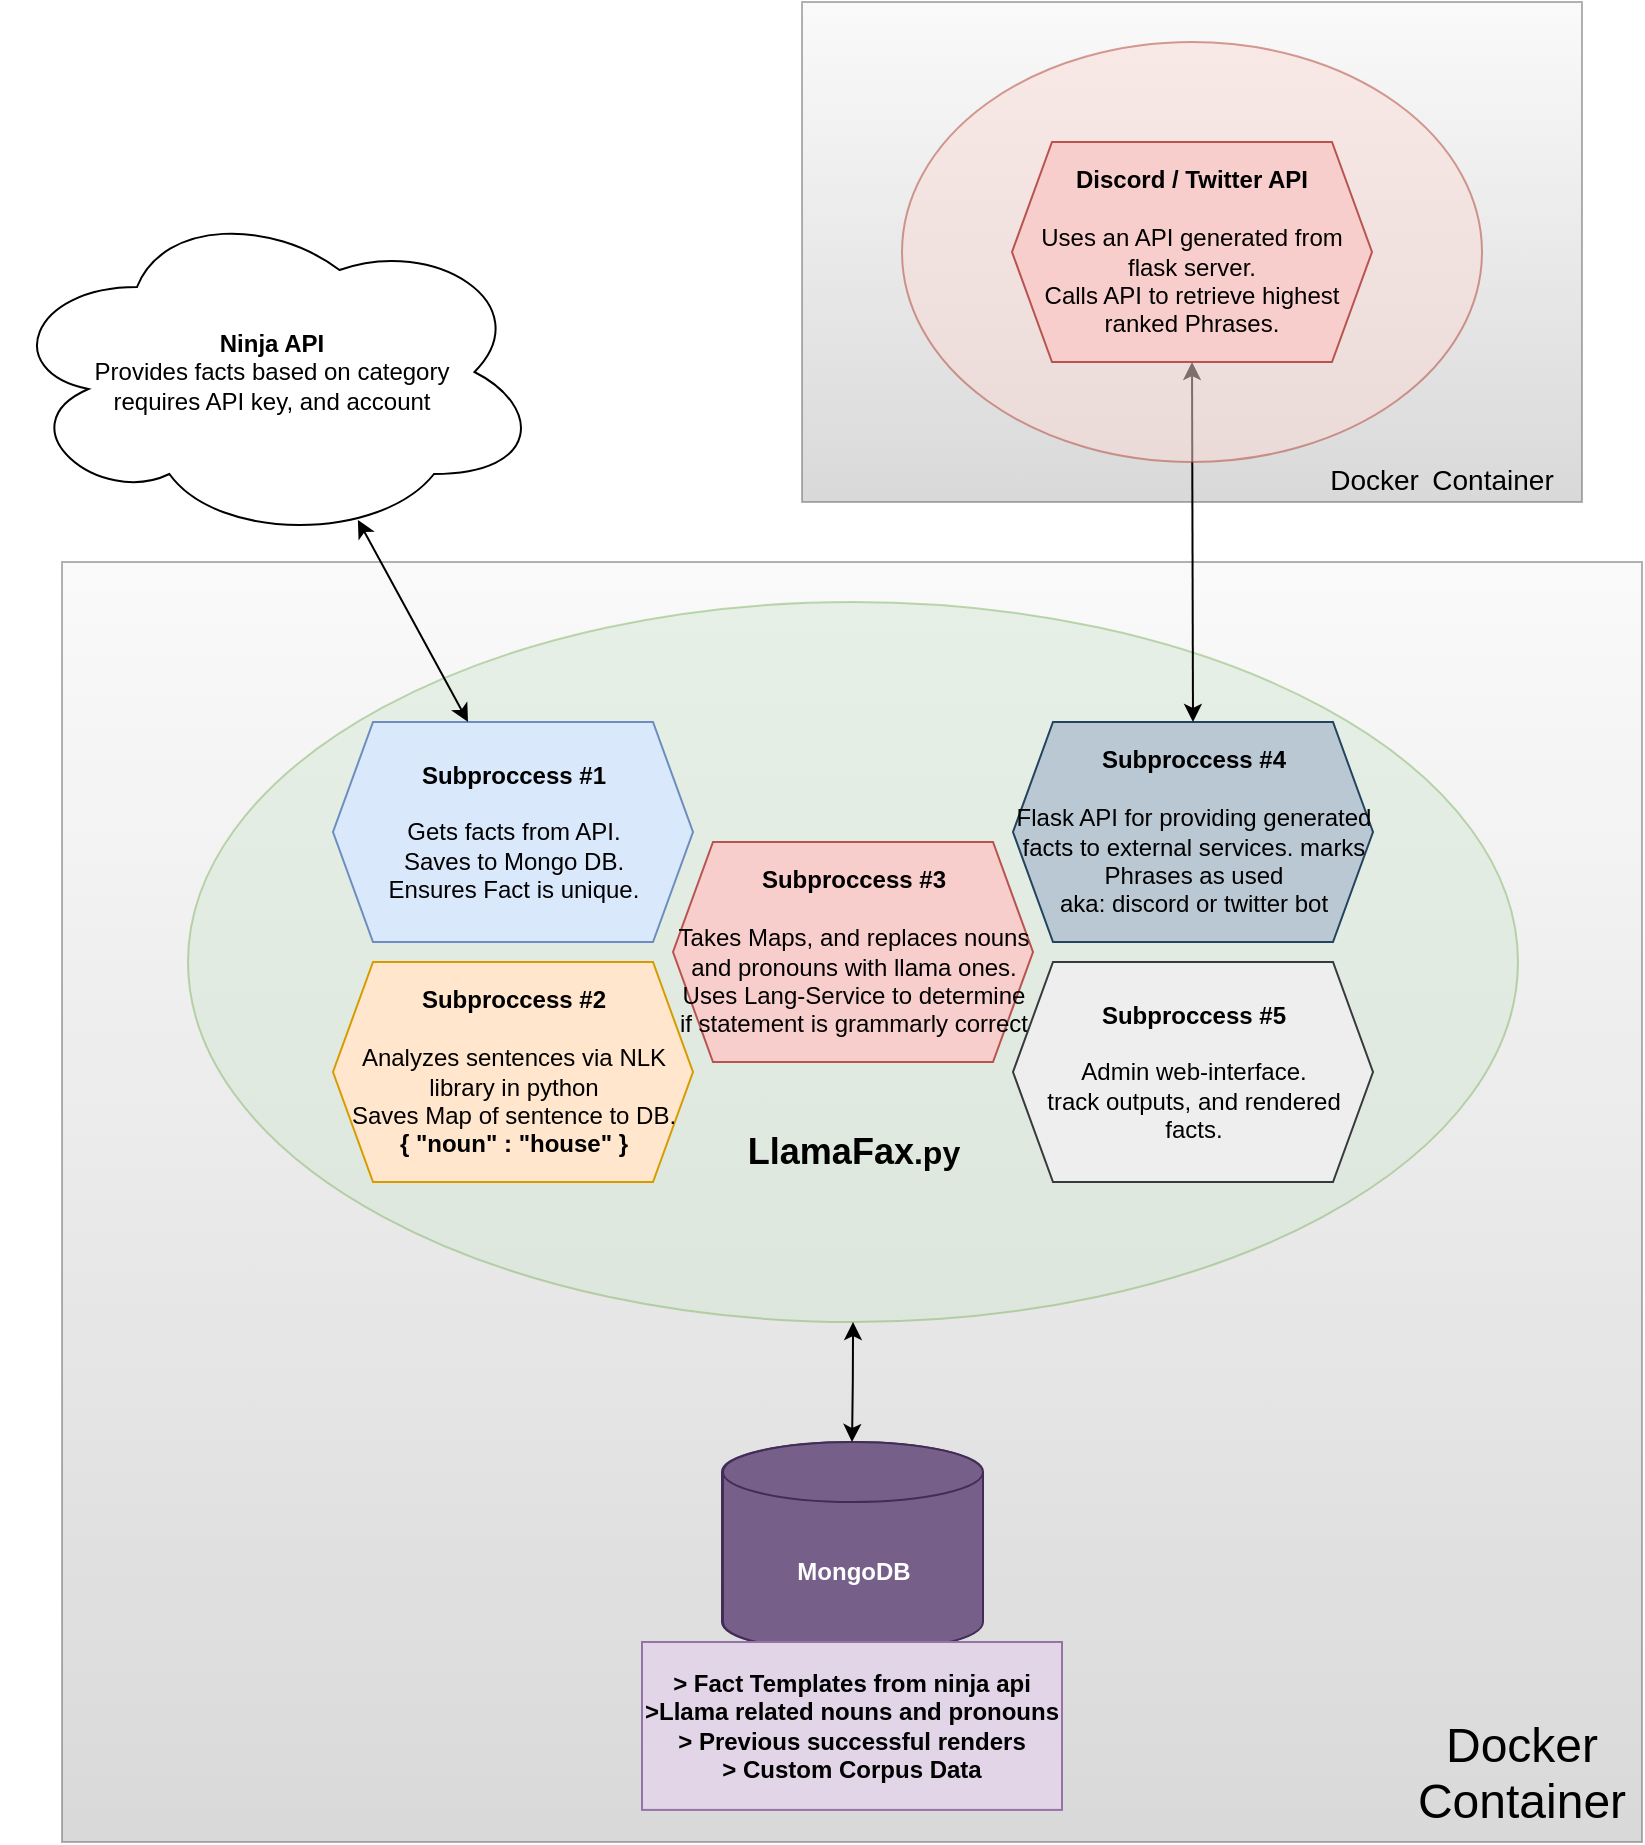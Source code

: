 <mxfile version="20.0.3" type="github">
  <diagram id="XKDfDnqy39f_5Dwoot7K" name="Service Architecture">
    <mxGraphModel dx="1422" dy="752" grid="1" gridSize="10" guides="1" tooltips="1" connect="1" arrows="1" fold="1" page="1" pageScale="1" pageWidth="850" pageHeight="1100" math="0" shadow="0">
      <root>
        <mxCell id="0" />
        <mxCell id="1" parent="0" />
        <mxCell id="0eKNB3d793XG2okZ5WNV-49" value="" style="rounded=0;whiteSpace=wrap;html=1;fontSize=18;opacity=50;fillColor=#f5f5f5;gradientColor=#b3b3b3;strokeColor=#666666;" parent="1" vertex="1">
          <mxGeometry x="410" y="160" width="390" height="250" as="geometry" />
        </mxCell>
        <mxCell id="0eKNB3d793XG2okZ5WNV-47" value="" style="rounded=0;whiteSpace=wrap;html=1;fontSize=18;opacity=50;fillColor=#f5f5f5;gradientColor=#b3b3b3;strokeColor=#666666;" parent="1" vertex="1">
          <mxGeometry x="40" y="440" width="790" height="640" as="geometry" />
        </mxCell>
        <mxCell id="0eKNB3d793XG2okZ5WNV-4" value="" style="group" parent="1" vertex="1" connectable="0">
          <mxGeometry x="330" y="880" width="210" height="170" as="geometry" />
        </mxCell>
        <mxCell id="0eKNB3d793XG2okZ5WNV-1" value="&lt;b&gt;MongoDB&lt;/b&gt;" style="shape=cylinder3;whiteSpace=wrap;html=1;boundedLbl=1;backgroundOutline=1;size=15;fillColor=#76608a;strokeColor=#432D57;fontColor=#ffffff;" parent="0eKNB3d793XG2okZ5WNV-4" vertex="1">
          <mxGeometry x="40" width="130" height="104.938" as="geometry" />
        </mxCell>
        <mxCell id="0eKNB3d793XG2okZ5WNV-51" value="&lt;b&gt;MongoDB&lt;/b&gt;" style="shape=cylinder3;whiteSpace=wrap;html=1;boundedLbl=1;backgroundOutline=1;size=15;fillColor=#76608a;strokeColor=#432D57;fontColor=#ffffff;" parent="0eKNB3d793XG2okZ5WNV-4" vertex="1">
          <mxGeometry x="40.5" width="130" height="104.938" as="geometry" />
        </mxCell>
        <mxCell id="0eKNB3d793XG2okZ5WNV-5" value="&lt;div&gt;&lt;b&gt;Ninja API&lt;/b&gt;&lt;/div&gt;&lt;div&gt;Provides facts based on category&lt;/div&gt;&lt;div&gt;requires API key, and account&lt;br&gt;&lt;/div&gt;" style="ellipse;shape=cloud;whiteSpace=wrap;html=1;" parent="1" vertex="1">
          <mxGeometry x="10" y="260" width="270" height="170" as="geometry" />
        </mxCell>
        <mxCell id="0eKNB3d793XG2okZ5WNV-30" value="" style="group" parent="1" vertex="1" connectable="0">
          <mxGeometry x="103" y="460" width="665" height="360" as="geometry" />
        </mxCell>
        <mxCell id="0eKNB3d793XG2okZ5WNV-21" value="." style="ellipse;whiteSpace=wrap;html=1;fillColor=#d5e8d4;strokeColor=#82b366;opacity=50;" parent="0eKNB3d793XG2okZ5WNV-30" vertex="1">
          <mxGeometry width="665" height="360" as="geometry" />
        </mxCell>
        <mxCell id="0eKNB3d793XG2okZ5WNV-20" value="&lt;div&gt;&lt;b&gt;Subproccess #3&lt;br&gt;&lt;/b&gt;&lt;/div&gt;&lt;div&gt;&lt;b&gt;&lt;br&gt;&lt;/b&gt;&lt;/div&gt;&lt;div&gt;Takes Maps, and replaces nouns and pronouns with llama ones. Uses Lang-Service to determine if statement is grammarly correct&lt;br&gt;&lt;/div&gt;" style="shape=hexagon;perimeter=hexagonPerimeter2;whiteSpace=wrap;html=1;fixedSize=1;fillColor=#f8cecc;strokeColor=#b85450;" parent="0eKNB3d793XG2okZ5WNV-30" vertex="1">
          <mxGeometry x="242.5" y="120" width="180" height="110" as="geometry" />
        </mxCell>
        <mxCell id="0eKNB3d793XG2okZ5WNV-27" value="&lt;div&gt;&lt;b&gt;Subproccess #4&lt;br&gt;&lt;/b&gt;&lt;/div&gt;&lt;div&gt;&lt;b&gt;&lt;br&gt;&lt;/b&gt;&lt;/div&gt;&lt;div&gt;Flask API for providing generated facts to external services. marks Phrases as used&lt;br&gt;&lt;/div&gt;&lt;div&gt;aka: discord or twitter bot&lt;br&gt;&lt;/div&gt;" style="shape=hexagon;perimeter=hexagonPerimeter2;whiteSpace=wrap;html=1;fixedSize=1;fillColor=#bac8d3;strokeColor=#23445d;" parent="0eKNB3d793XG2okZ5WNV-30" vertex="1">
          <mxGeometry x="412.5" y="60" width="180" height="110" as="geometry" />
        </mxCell>
        <mxCell id="0eKNB3d793XG2okZ5WNV-28" value="&lt;div&gt;&lt;b&gt;Subproccess #5&lt;br&gt;&lt;/b&gt;&lt;/div&gt;&lt;div&gt;&lt;b&gt;&lt;br&gt;&lt;/b&gt;&lt;/div&gt;&lt;div&gt;Admin web-interface.&lt;br&gt;track outputs, and rendered facts.&lt;/div&gt;" style="shape=hexagon;perimeter=hexagonPerimeter2;whiteSpace=wrap;html=1;fixedSize=1;fillColor=#eeeeee;strokeColor=#36393d;" parent="0eKNB3d793XG2okZ5WNV-30" vertex="1">
          <mxGeometry x="412.5" y="180" width="180" height="110" as="geometry" />
        </mxCell>
        <mxCell id="0eKNB3d793XG2okZ5WNV-31" value="&lt;font style=&quot;font-size: 18px;&quot;&gt;&lt;b&gt;LlamaFax&lt;/b&gt;&lt;/font&gt;&lt;font size=&quot;3&quot;&gt;&lt;b&gt;.py&lt;/b&gt;&lt;/font&gt;" style="text;html=1;strokeColor=none;fillColor=none;align=center;verticalAlign=middle;whiteSpace=wrap;rounded=0;opacity=50;" parent="0eKNB3d793XG2okZ5WNV-30" vertex="1">
          <mxGeometry x="302.5" y="260" width="60" height="30" as="geometry" />
        </mxCell>
        <mxCell id="0eKNB3d793XG2okZ5WNV-6" value="&lt;div&gt;&lt;b&gt;Subproccess #1&lt;br&gt;&lt;/b&gt;&lt;/div&gt;&lt;div&gt;&lt;b&gt;&lt;br&gt;&lt;/b&gt;&lt;/div&gt;&lt;div&gt;Gets facts from API. &lt;br&gt;&lt;/div&gt;&lt;div&gt;Saves to Mongo DB.&lt;/div&gt;&lt;div&gt;Ensures Fact is unique.&lt;/div&gt;" style="shape=hexagon;perimeter=hexagonPerimeter2;whiteSpace=wrap;html=1;fixedSize=1;fillColor=#dae8fc;strokeColor=#6c8ebf;" parent="0eKNB3d793XG2okZ5WNV-30" vertex="1">
          <mxGeometry x="72.5" y="60" width="180" height="110" as="geometry" />
        </mxCell>
        <mxCell id="0eKNB3d793XG2okZ5WNV-14" value="&lt;div&gt;&lt;b&gt;Subproccess #2&lt;br&gt;&lt;/b&gt;&lt;/div&gt;&lt;div&gt;&lt;b&gt;&lt;br&gt;&lt;/b&gt;&lt;/div&gt;&lt;div&gt;Analyzes sentences via NLK library in python&lt;br&gt;&lt;/div&gt;&lt;div&gt;Saves Map of sentence to DB.&lt;/div&gt;&lt;div&gt;&lt;b&gt;{ &quot;noun&quot; : &quot;house&quot; }&lt;/b&gt;&lt;br&gt;&lt;/div&gt;" style="shape=hexagon;perimeter=hexagonPerimeter2;whiteSpace=wrap;html=1;fixedSize=1;fillColor=#ffe6cc;strokeColor=#d79b00;" parent="0eKNB3d793XG2okZ5WNV-30" vertex="1">
          <mxGeometry x="72.5" y="180" width="180" height="110" as="geometry" />
        </mxCell>
        <mxCell id="0eKNB3d793XG2okZ5WNV-42" style="edgeStyle=orthogonalEdgeStyle;curved=1;rounded=0;orthogonalLoop=1;jettySize=auto;html=1;exitX=0.5;exitY=1;exitDx=0;exitDy=0;entryX=0.5;entryY=0;entryDx=0;entryDy=0;entryPerimeter=0;fontSize=18;startArrow=classic;startFill=1;" parent="1" source="0eKNB3d793XG2okZ5WNV-21" target="0eKNB3d793XG2okZ5WNV-1" edge="1">
          <mxGeometry relative="1" as="geometry" />
        </mxCell>
        <mxCell id="0eKNB3d793XG2okZ5WNV-12" value="" style="endArrow=classic;startArrow=classic;html=1;rounded=0;exitX=0.375;exitY=0;exitDx=0;exitDy=0;entryX=0.659;entryY=0.935;entryDx=0;entryDy=0;entryPerimeter=0;" parent="1" source="0eKNB3d793XG2okZ5WNV-6" target="0eKNB3d793XG2okZ5WNV-5" edge="1">
          <mxGeometry width="50" height="50" relative="1" as="geometry">
            <mxPoint x="189.5" y="650" as="sourcePoint" />
            <mxPoint x="180" y="490" as="targetPoint" />
          </mxGeometry>
        </mxCell>
        <mxCell id="0eKNB3d793XG2okZ5WNV-45" value="" style="endArrow=classic;startArrow=classic;html=1;rounded=0;fontSize=18;curved=1;exitX=0.5;exitY=0;exitDx=0;exitDy=0;entryX=0.5;entryY=1;entryDx=0;entryDy=0;" parent="1" source="0eKNB3d793XG2okZ5WNV-27" target="0eKNB3d793XG2okZ5WNV-44" edge="1">
          <mxGeometry width="50" height="50" relative="1" as="geometry">
            <mxPoint x="680" y="470" as="sourcePoint" />
            <mxPoint x="730" y="420" as="targetPoint" />
          </mxGeometry>
        </mxCell>
        <mxCell id="0eKNB3d793XG2okZ5WNV-3" value="&lt;div&gt;&lt;b&gt;&amp;gt; Fact Templates from ninja api&lt;/b&gt;&lt;/div&gt;&lt;div&gt;&lt;b&gt;&amp;gt;Llama related nouns and pronouns&lt;br&gt;&lt;/b&gt;&lt;/div&gt;&lt;div&gt;&lt;b&gt;&amp;gt; Previous successful renders&lt;/b&gt;&lt;/div&gt;&lt;div&gt;&lt;b&gt;&amp;gt; Custom Corpus Data&lt;br&gt;&lt;/b&gt;&lt;/div&gt;" style="rounded=0;whiteSpace=wrap;html=1;fillColor=#e1d5e7;strokeColor=#9673a6;" parent="1" vertex="1">
          <mxGeometry x="330" y="979.999" width="210" height="83.951" as="geometry" />
        </mxCell>
        <mxCell id="0eKNB3d793XG2okZ5WNV-48" value="&lt;br&gt;&lt;div&gt;&lt;font style=&quot;font-size: 24px;&quot;&gt;&lt;font style=&quot;font-size: 24px;&quot;&gt;Docker &lt;/font&gt;Container&lt;/font&gt;&lt;/div&gt;" style="text;html=1;strokeColor=none;fillColor=none;align=center;verticalAlign=middle;whiteSpace=wrap;rounded=0;fontSize=18;opacity=50;" parent="1" vertex="1">
          <mxGeometry x="740" y="1020" width="60" height="30" as="geometry" />
        </mxCell>
        <mxCell id="0eKNB3d793XG2okZ5WNV-43" value="" style="ellipse;whiteSpace=wrap;html=1;fontSize=18;fillColor=#fad9d5;strokeColor=#ae4132;opacity=50;" parent="1" vertex="1">
          <mxGeometry x="460" y="180" width="290" height="210" as="geometry" />
        </mxCell>
        <mxCell id="0eKNB3d793XG2okZ5WNV-44" value="&lt;div&gt;&lt;b&gt;Discord / Twitter API&lt;br&gt;&lt;/b&gt;&lt;/div&gt;&lt;div&gt;&lt;b&gt;&lt;br&gt;&lt;/b&gt;&lt;/div&gt;&lt;div&gt;Uses an API generated from flask server.&lt;/div&gt;&lt;div&gt;Calls API to retrieve highest ranked Phrases.&lt;br&gt;&lt;/div&gt;" style="shape=hexagon;perimeter=hexagonPerimeter2;whiteSpace=wrap;html=1;fixedSize=1;fillColor=#f8cecc;strokeColor=#b85450;" parent="1" vertex="1">
          <mxGeometry x="515" y="230" width="180" height="110" as="geometry" />
        </mxCell>
        <mxCell id="0eKNB3d793XG2okZ5WNV-50" value="&lt;font style=&quot;font-size: 14px;&quot;&gt;&lt;br&gt;&lt;/font&gt;&lt;div&gt;&lt;font style=&quot;font-size: 14px;&quot;&gt;&lt;font style=&quot;font-size: 24px;&quot;&gt;&lt;font style=&quot;font-size: 14px;&quot;&gt;Docker&lt;/font&gt; &lt;/font&gt;Container&lt;/font&gt;&lt;/div&gt;" style="text;html=1;strokeColor=none;fillColor=none;align=center;verticalAlign=middle;whiteSpace=wrap;rounded=0;fontSize=18;opacity=50;" parent="1" vertex="1">
          <mxGeometry x="660" y="370" width="140" height="30" as="geometry" />
        </mxCell>
      </root>
    </mxGraphModel>
  </diagram>
</mxfile>
